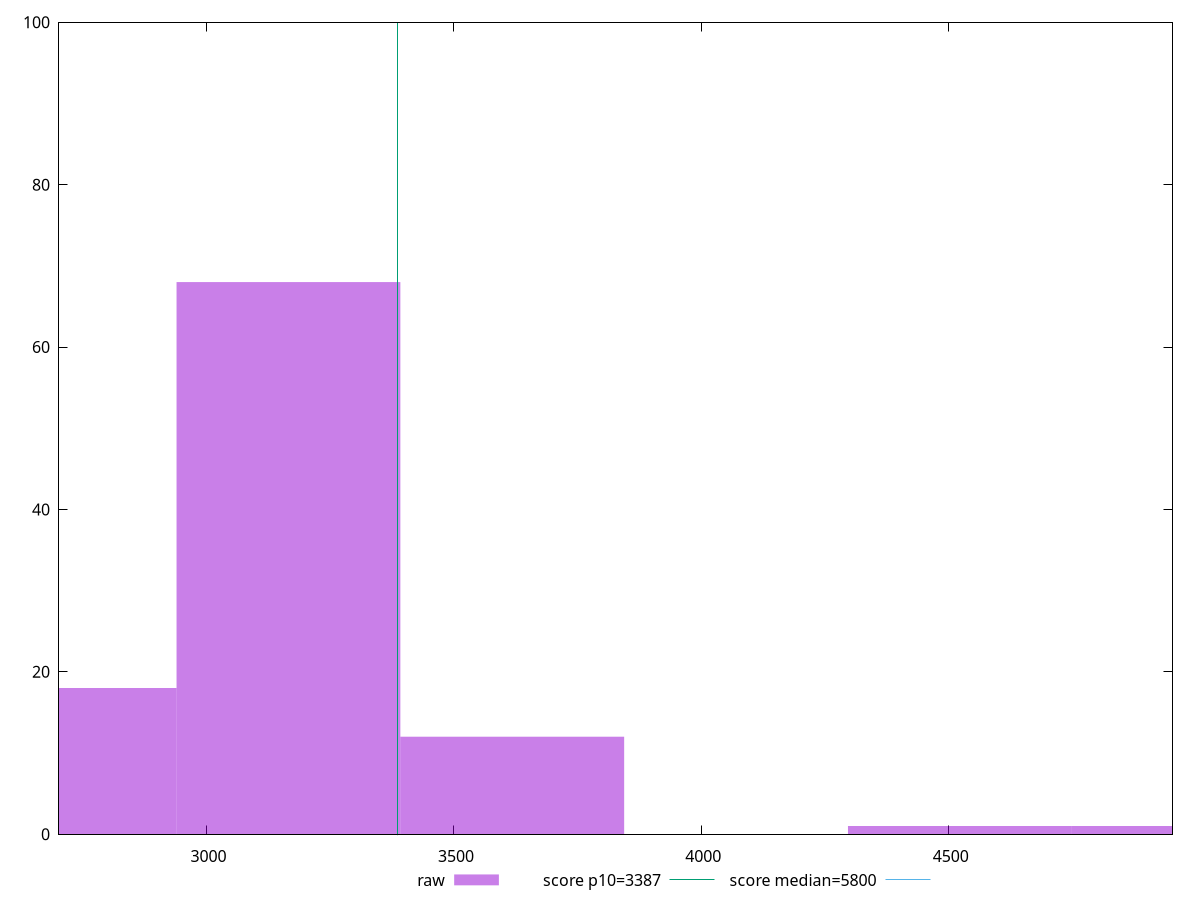 reset

$raw <<EOF
4974.590196875463 1
4522.35472443224 1
3165.6483071025677 68
2713.412834659344 18
3617.8837795457916 12
EOF

set key outside below
set boxwidth 452.23547244322395
set xrange [2702.0281316606333:4952.002311760348]
set yrange [0:100]
set trange [0:100]
set style fill transparent solid 0.5 noborder

set parametric
set terminal svg size 640, 490 enhanced background rgb 'white'
set output "reports/report_00032_2021-02-25T10-28-15.087Z/speed-index/samples/music/raw/histogram.svg"

plot $raw title "raw" with boxes, \
     3387,t title "score p10=3387", \
     5800,t title "score median=5800"

reset

